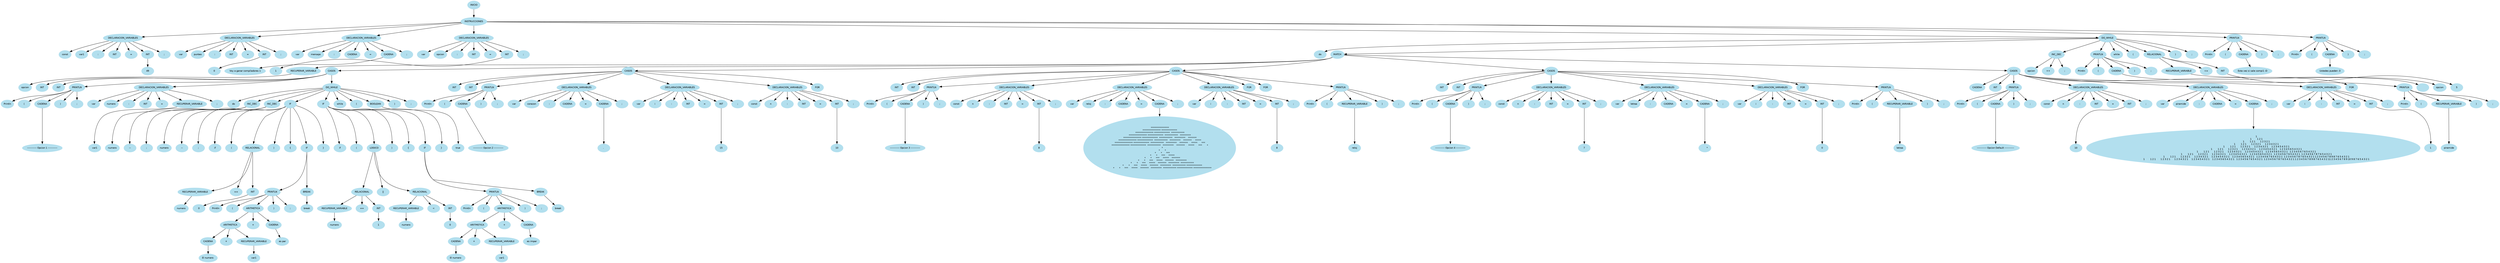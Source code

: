 digraph arbolAST{
node [shape=oval, style=filled, color=lightblue2, fontname=Helvetica, fontsize=10];
edge [fontname=Helvetica, fontsize=10];
n0[label="INICIO"];
n1[label="INSTRUCCIONES"];
n0 -> n1;
n2[label="DECLARACION_VARIABLES"];
n1 -> n2;
n3[label="const"];
n2 -> n3;
n4[label="var1"];
n2 -> n4;
n5[label=":"];
n2 -> n5;
n6[label="INT"];
n2 -> n6;
n7[label="="];
n2 -> n7;
n8[label="INT"];
n2 -> n8;
n9[label="49"];
n8 -> n9;
n10[label=";"];
n2 -> n10;
n11[label="DECLARACION_VARIABLES"];
n1 -> n11;
n12[label="var"];
n11 -> n12;
n13[label="punteo"];
n11 -> n13;
n14[label=":"];
n11 -> n14;
n15[label="INT"];
n11 -> n15;
n16[label="="];
n11 -> n16;
n17[label="INT"];
n11 -> n17;
n18[label="0"];
n17 -> n18;
n19[label=";"];
n11 -> n19;
n20[label="DECLARACION_VARIABLES"];
n1 -> n20;
n21[label="var"];
n20 -> n21;
n22[label="mensaje"];
n20 -> n22;
n23[label=":"];
n20 -> n23;
n24[label="CADENA"];
n20 -> n24;
n25[label="="];
n20 -> n25;
n26[label="CADENA"];
n20 -> n26;
n27[label="Voy a ganar compiladores 1"];
n26 -> n27;
n28[label=";"];
n20 -> n28;
n29[label="DECLARACION_VARIABLES"];
n1 -> n29;
n30[label="var"];
n29 -> n30;
n31[label="opcion"];
n29 -> n31;
n32[label=":"];
n29 -> n32;
n33[label="INT"];
n29 -> n33;
n34[label="="];
n29 -> n34;
n35[label="INT"];
n29 -> n35;
n36[label="1"];
n35 -> n36;
n37[label=";"];
n29 -> n37;
n38[label="DO_WHILE"];
n1 -> n38;
n39[label="do"];
n38 -> n39;
n40[label="MATCH"];
n38 -> n40;
n41[label="RECUPERAR_VARIABLE"];
n40 -> n41;
n42[label="opcion"];
n41 -> n42;
n43[label="CASOS"];
n40 -> n43;
n44[label="INT"];
n43 -> n44;
n45[label="INT"];
n43 -> n45;
n46[label="PRINTLN"];
n43 -> n46;
n47[label="Println"];
n46 -> n47;
n48[label="("];
n46 -> n48;
n49[label="CADENA"];
n46 -> n49;
n50[label="----------- Opcion 1 -----------"];
n49 -> n50;
n51[label=")"];
n46 -> n51;
n52[label=";"];
n46 -> n52;
n53[label="DECLARACION_VARIABLES"];
n43 -> n53;
n54[label="var"];
n53 -> n54;
n55[label="numero"];
n53 -> n55;
n56[label=":"];
n53 -> n56;
n57[label="INT"];
n53 -> n57;
n58[label="="];
n53 -> n58;
n59[label="RECUPERAR_VARIABLE"];
n53 -> n59;
n60[label="var1"];
n59 -> n60;
n61[label=";"];
n53 -> n61;
n62[label="DO_WHILE"];
n43 -> n62;
n63[label="do"];
n62 -> n63;
n64[label="INC_DEC"];
n62 -> n64;
n65[label="numero"];
n64 -> n65;
n66[label="--"];
n64 -> n66;
n67[label=";"];
n64 -> n67;
n68[label="INC_DEC"];
n62 -> n68;
n69[label="numero"];
n68 -> n69;
n70[label="--"];
n68 -> n70;
n71[label=";"];
n68 -> n71;
n72[label="IF"];
n62 -> n72;
n73[label="if"];
n72 -> n73;
n74[label="("];
n72 -> n74;
n75[label="RELACIONAL"];
n72 -> n75;
n76[label="RECUPERAR_VARIABLE"];
n75 -> n76;
n77[label="numero"];
n76 -> n77;
n78[label="=="];
n75 -> n78;
n79[label="INT"];
n75 -> n79;
n80[label="0"];
n79 -> n80;
n81[label=")"];
n72 -> n81;
n82[label="{"];
n72 -> n82;
n83[label="IF"];
n72 -> n83;
n84[label="PRINTLN"];
n83 -> n84;
n85[label="Println"];
n84 -> n85;
n86[label="("];
n84 -> n86;
n87[label="ARITMETICA"];
n84 -> n87;
n88[label="ARITMETICA"];
n87 -> n88;
n89[label="CADENA"];
n88 -> n89;
n90[label="El numero "];
n89 -> n90;
n91[label="+"];
n88 -> n91;
n92[label="RECUPERAR_VARIABLE"];
n88 -> n92;
n93[label="var1"];
n92 -> n93;
n94[label="+"];
n87 -> n94;
n95[label="CADENA"];
n87 -> n95;
n96[label=" es par"];
n95 -> n96;
n97[label=")"];
n84 -> n97;
n98[label=";"];
n84 -> n98;
n99[label="BREAK"];
n83 -> n99;
n100[label="break"];
n99 -> n100;
n101[label="}"];
n72 -> n101;
n102[label="IF"];
n62 -> n102;
n103[label="if"];
n102 -> n103;
n104[label="("];
n102 -> n104;
n105[label="LOGICO"];
n102 -> n105;
n106[label="RELACIONAL"];
n105 -> n106;
n107[label="RECUPERAR_VARIABLE"];
n106 -> n107;
n108[label="numero"];
n107 -> n108;
n109[label="=="];
n106 -> n109;
n110[label="INT"];
n106 -> n110;
n111[label="1"];
n110 -> n111;
n112[label="||"];
n105 -> n112;
n113[label="RELACIONAL"];
n105 -> n113;
n114[label="RECUPERAR_VARIABLE"];
n113 -> n114;
n115[label="numero"];
n114 -> n115;
n116[label="<"];
n113 -> n116;
n117[label="INT"];
n113 -> n117;
n118[label="0"];
n117 -> n118;
n119[label=")"];
n102 -> n119;
n120[label="{"];
n102 -> n120;
n121[label="IF"];
n102 -> n121;
n122[label="PRINTLN"];
n121 -> n122;
n123[label="Println"];
n122 -> n123;
n124[label="("];
n122 -> n124;
n125[label="ARITMETICA"];
n122 -> n125;
n126[label="ARITMETICA"];
n125 -> n126;
n127[label="CADENA"];
n126 -> n127;
n128[label="El numero "];
n127 -> n128;
n129[label="+"];
n126 -> n129;
n130[label="RECUPERAR_VARIABLE"];
n126 -> n130;
n131[label="var1"];
n130 -> n131;
n132[label="+"];
n125 -> n132;
n133[label="CADENA"];
n125 -> n133;
n134[label=" es impar"];
n133 -> n134;
n135[label=")"];
n122 -> n135;
n136[label=";"];
n122 -> n136;
n137[label="BREAK"];
n121 -> n137;
n138[label="break"];
n137 -> n138;
n139[label="}"];
n102 -> n139;
n140[label="while"];
n62 -> n140;
n141[label="("];
n62 -> n141;
n142[label="BOOLEAN"];
n62 -> n142;
n143[label="true"];
n142 -> n143;
n144[label=")"];
n62 -> n144;
n145[label=";"];
n62 -> n145;
n146[label="CASOS"];
n40 -> n146;
n147[label="INT"];
n146 -> n147;
n148[label="INT"];
n146 -> n148;
n149[label="PRINTLN"];
n146 -> n149;
n150[label="Println"];
n149 -> n150;
n151[label="("];
n149 -> n151;
n152[label="CADENA"];
n149 -> n152;
n153[label="----------- Opcion 2 -----------"];
n152 -> n153;
n154[label=")"];
n149 -> n154;
n155[label=";"];
n149 -> n155;
n156[label="DECLARACION_VARIABLES"];
n146 -> n156;
n157[label="var"];
n156 -> n157;
n158[label="corazon"];
n156 -> n158;
n159[label=":"];
n156 -> n159;
n160[label="CADENA"];
n156 -> n160;
n161[label="="];
n156 -> n161;
n162[label="CADENA"];
n156 -> n162;
n163[label=". "];
n162 -> n163;
n164[label=";"];
n156 -> n164;
n165[label="DECLARACION_VARIABLES"];
n146 -> n165;
n166[label="var"];
n165 -> n166;
n167[label="i"];
n165 -> n167;
n168[label=":"];
n165 -> n168;
n169[label="INT"];
n165 -> n169;
n170[label="="];
n165 -> n170;
n171[label="INT"];
n165 -> n171;
n172[label="15"];
n171 -> n172;
n173[label=";"];
n165 -> n173;
n174[label="DECLARACION_VARIABLES"];
n146 -> n174;
n175[label="const"];
n174 -> n175;
n176[label="n"];
n174 -> n176;
n177[label=":"];
n174 -> n177;
n178[label="INT"];
n174 -> n178;
n179[label="="];
n174 -> n179;
n180[label="INT"];
n174 -> n180;
n181[label="10"];
n180 -> n181;
n182[label=";"];
n174 -> n182;
n183[label="FOR"];
n146 -> n183;
n184[label="CASOS"];
n40 -> n184;
n185[label="INT"];
n184 -> n185;
n186[label="INT"];
n184 -> n186;
n187[label="PRINTLN"];
n184 -> n187;
n188[label="Println"];
n187 -> n188;
n189[label="("];
n187 -> n189;
n190[label="CADENA"];
n187 -> n190;
n191[label="----------- Opcion 3 -----------"];
n190 -> n191;
n192[label=")"];
n187 -> n192;
n193[label=";"];
n187 -> n193;
n194[label="DECLARACION_VARIABLES"];
n184 -> n194;
n195[label="const"];
n194 -> n195;
n196[label="n"];
n194 -> n196;
n197[label=":"];
n194 -> n197;
n198[label="INT"];
n194 -> n198;
n199[label="="];
n194 -> n199;
n200[label="INT"];
n194 -> n200;
n201[label="8"];
n200 -> n201;
n202[label=";"];
n194 -> n202;
n203[label="DECLARACION_VARIABLES"];
n184 -> n203;
n204[label="var"];
n203 -> n204;
n205[label="reloj"];
n203 -> n205;
n206[label=":"];
n203 -> n206;
n207[label="CADENA"];
n203 -> n207;
n208[label="="];
n203 -> n208;
n209[label="CADENA"];
n203 -> n209;
n210[label=" ***************\n *************** *************\n *************** *************  ***********\n *************** *************  ***********   *********\n *************** *************  ***********   *********    *******\n *************** *************  ***********   *********    *******     *****\n *************** *************  ***********   *********    *******     *****      ***\n *************** *************  ***********   *********    *******     *****      ***       *\n        *\n        *       *\n        *       *      ***\n        *       *      ***     *****\n        *       *      ***     *****    *******\n        *       *      ***     *****    *******   *********\n        *       *      ***     *****    *******   *********  ***********\n        *       *      ***     *****    *******   *********  *********** *************\n        *       *      ***     *****    *******   *********  *********** ************* ***************\n"];
n209 -> n210;
n211[label=";"];
n203 -> n211;
n212[label="DECLARACION_VARIABLES"];
n184 -> n212;
n213[label="var"];
n212 -> n213;
n214[label="i"];
n212 -> n214;
n215[label=":"];
n212 -> n215;
n216[label="INT"];
n212 -> n216;
n217[label="="];
n212 -> n217;
n218[label="INT"];
n212 -> n218;
n219[label="8"];
n218 -> n219;
n220[label=";"];
n212 -> n220;
n221[label="FOR"];
n184 -> n221;
n222[label="FOR"];
n184 -> n222;
n223[label="PRINTLN"];
n184 -> n223;
n224[label="Println"];
n223 -> n224;
n225[label="("];
n223 -> n225;
n226[label="RECUPERAR_VARIABLE"];
n223 -> n226;
n227[label="reloj"];
n226 -> n227;
n228[label=")"];
n223 -> n228;
n229[label=";"];
n223 -> n229;
n230[label="CASOS"];
n40 -> n230;
n231[label="INT"];
n230 -> n231;
n232[label="INT"];
n230 -> n232;
n233[label="PRINTLN"];
n230 -> n233;
n234[label="Println"];
n233 -> n234;
n235[label="("];
n233 -> n235;
n236[label="CADENA"];
n233 -> n236;
n237[label="----------- Opcion 4 -----------"];
n236 -> n237;
n238[label=")"];
n233 -> n238;
n239[label=";"];
n233 -> n239;
n240[label="DECLARACION_VARIABLES"];
n230 -> n240;
n241[label="const"];
n240 -> n241;
n242[label="n"];
n240 -> n242;
n243[label=":"];
n240 -> n243;
n244[label="INT"];
n240 -> n244;
n245[label="="];
n240 -> n245;
n246[label="INT"];
n240 -> n246;
n247[label="7"];
n246 -> n247;
n248[label=";"];
n240 -> n248;
n249[label="DECLARACION_VARIABLES"];
n230 -> n249;
n250[label="var"];
n249 -> n250;
n251[label="letraa"];
n249 -> n251;
n252[label=":"];
n249 -> n252;
n253[label="CADENA"];
n249 -> n253;
n254[label="="];
n249 -> n254;
n255[label="CADENA"];
n249 -> n255;
n256[label="       *\n"];
n255 -> n256;
n257[label=";"];
n249 -> n257;
n258[label="DECLARACION_VARIABLES"];
n230 -> n258;
n259[label="var"];
n258 -> n259;
n260[label="i"];
n258 -> n260;
n261[label=":"];
n258 -> n261;
n262[label="INT"];
n258 -> n262;
n263[label="="];
n258 -> n263;
n264[label="INT"];
n258 -> n264;
n265[label="0"];
n264 -> n265;
n266[label=";"];
n258 -> n266;
n267[label="FOR"];
n230 -> n267;
n268[label="PRINTLN"];
n230 -> n268;
n269[label="Println"];
n268 -> n269;
n270[label="("];
n268 -> n270;
n271[label="RECUPERAR_VARIABLE"];
n268 -> n271;
n272[label="letraa"];
n271 -> n272;
n273[label=")"];
n268 -> n273;
n274[label=";"];
n268 -> n274;
n275[label="CASOS"];
n40 -> n275;
n276[label="CADENA"];
n275 -> n276;
n277[label="INT"];
n275 -> n277;
n278[label="PRINTLN"];
n275 -> n278;
n279[label="Println"];
n278 -> n279;
n280[label="("];
n278 -> n280;
n281[label="CADENA"];
n278 -> n281;
n282[label="----------- Opcion Default -----------"];
n281 -> n282;
n283[label=")"];
n278 -> n283;
n284[label=";"];
n278 -> n284;
n285[label="DECLARACION_VARIABLES"];
n275 -> n285;
n286[label="const"];
n285 -> n286;
n287[label="n"];
n285 -> n287;
n288[label=":"];
n285 -> n288;
n289[label="INT"];
n285 -> n289;
n290[label="="];
n285 -> n290;
n291[label="INT"];
n285 -> n291;
n292[label="10"];
n291 -> n292;
n293[label=";"];
n285 -> n293;
n294[label="DECLARACION_VARIABLES"];
n275 -> n294;
n295[label="var"];
n294 -> n295;
n296[label="piramide"];
n294 -> n296;
n297[label=":"];
n294 -> n297;
n298[label="CADENA"];
n294 -> n298;
n299[label="="];
n294 -> n299;
n300[label="CADENA"];
n294 -> n300;
n301[label="         1\n         1        1 2 1\n         1        1 2 1       1 2 3 2 1\n         1        1 2 1       1 2 3 2 1      1 2 3 4 3 2 1\n         1        1 2 1       1 2 3 2 1      1 2 3 4 3 2 1     1 2 3 4 5 4 3 2 1\n         1        1 2 1       1 2 3 2 1      1 2 3 4 3 2 1     1 2 3 4 5 4 3 2 1    1 2 3 4 5 6 5 4 3 2 1\n         1        1 2 1       1 2 3 2 1      1 2 3 4 3 2 1     1 2 3 4 5 4 3 2 1    1 2 3 4 5 6 5 4 3 2 1   1 2 3 4 5 6 7 6 5 4 3 2 1\n         1        1 2 1       1 2 3 2 1      1 2 3 4 3 2 1     1 2 3 4 5 4 3 2 1    1 2 3 4 5 6 5 4 3 2 1   1 2 3 4 5 6 7 6 5 4 3 2 1  1 2 3 4 5 6 7 8 7 6 5 4 3 2 1\n         1        1 2 1       1 2 3 2 1      1 2 3 4 3 2 1     1 2 3 4 5 4 3 2 1    1 2 3 4 5 6 5 4 3 2 1   1 2 3 4 5 6 7 6 5 4 3 2 1  1 2 3 4 5 6 7 8 7 6 5 4 3 2 1 1 2 3 4 5 6 7 8 9 8 7 6 5 4 3 2 1\n         1        1 2 1       1 2 3 2 1      1 2 3 4 3 2 1     1 2 3 4 5 4 3 2 1    1 2 3 4 5 6 5 4 3 2 1   1 2 3 4 5 6 7 6 5 4 3 2 1  1 2 3 4 5 6 7 8 7 6 5 4 3 2 1 1 2 3 4 5 6 7 8 9 8 7 6 5 4 3 2 11 2 3 4 5 6 7 8 9 10 9 8 7 6 5 4 3 2 1\n"];
n300 -> n301;
n302[label=";"];
n294 -> n302;
n303[label="DECLARACION_VARIABLES"];
n275 -> n303;
n304[label="var"];
n303 -> n304;
n305[label="i"];
n303 -> n305;
n306[label=":"];
n303 -> n306;
n307[label="INT"];
n303 -> n307;
n308[label="="];
n303 -> n308;
n309[label="INT"];
n303 -> n309;
n310[label="1"];
n309 -> n310;
n311[label=";"];
n303 -> n311;
n312[label="FOR"];
n275 -> n312;
n313[label="PRINTLN"];
n275 -> n313;
n314[label="Println"];
n313 -> n314;
n315[label="("];
n313 -> n315;
n316[label="RECUPERAR_VARIABLE"];
n313 -> n316;
n317[label="piramide"];
n316 -> n317;
n318[label=")"];
n313 -> n318;
n319[label=";"];
n313 -> n319;
n320[label="INC_DEC"];
n38 -> n320;
n321[label="opcion"];
n320 -> n321;
n322[label="++"];
n320 -> n322;
n323[label=";"];
n320 -> n323;
n324[label="PRINTLN"];
n38 -> n324;
n325[label="Println"];
n324 -> n325;
n326[label="("];
n324 -> n326;
n327[label="CADENA"];
n324 -> n327;
n328[label=""];
n327 -> n328;
n329[label=")"];
n324 -> n329;
n330[label=";"];
n324 -> n330;
n331[label="while"];
n38 -> n331;
n332[label="("];
n38 -> n332;
n333[label="RELACIONAL"];
n38 -> n333;
n334[label="RECUPERAR_VARIABLE"];
n333 -> n334;
n335[label="opcion"];
n334 -> n335;
n336[label="<="];
n333 -> n336;
n337[label="INT"];
n333 -> n337;
n338[label="5"];
n337 -> n338;
n339[label=")"];
n38 -> n339;
n340[label=";"];
n38 -> n340;
n341[label="PRINTLN"];
n1 -> n341;
n342[label="Println"];
n341 -> n342;
n343[label="("];
n341 -> n343;
n344[label="CADENA"];
n341 -> n344;
n345[label="Esta vez si sale compi1 :D"];
n344 -> n345;
n346[label=")"];
n341 -> n346;
n347[label=";"];
n341 -> n347;
n348[label="PRINTLN"];
n1 -> n348;
n349[label="Println"];
n348 -> n349;
n350[label="("];
n348 -> n350;
n351[label="CADENA"];
n348 -> n351;
n352[label="Ustedes pueden :3"];
n351 -> n352;
n353[label=")"];
n348 -> n353;
n354[label=";"];
n348 -> n354;
}